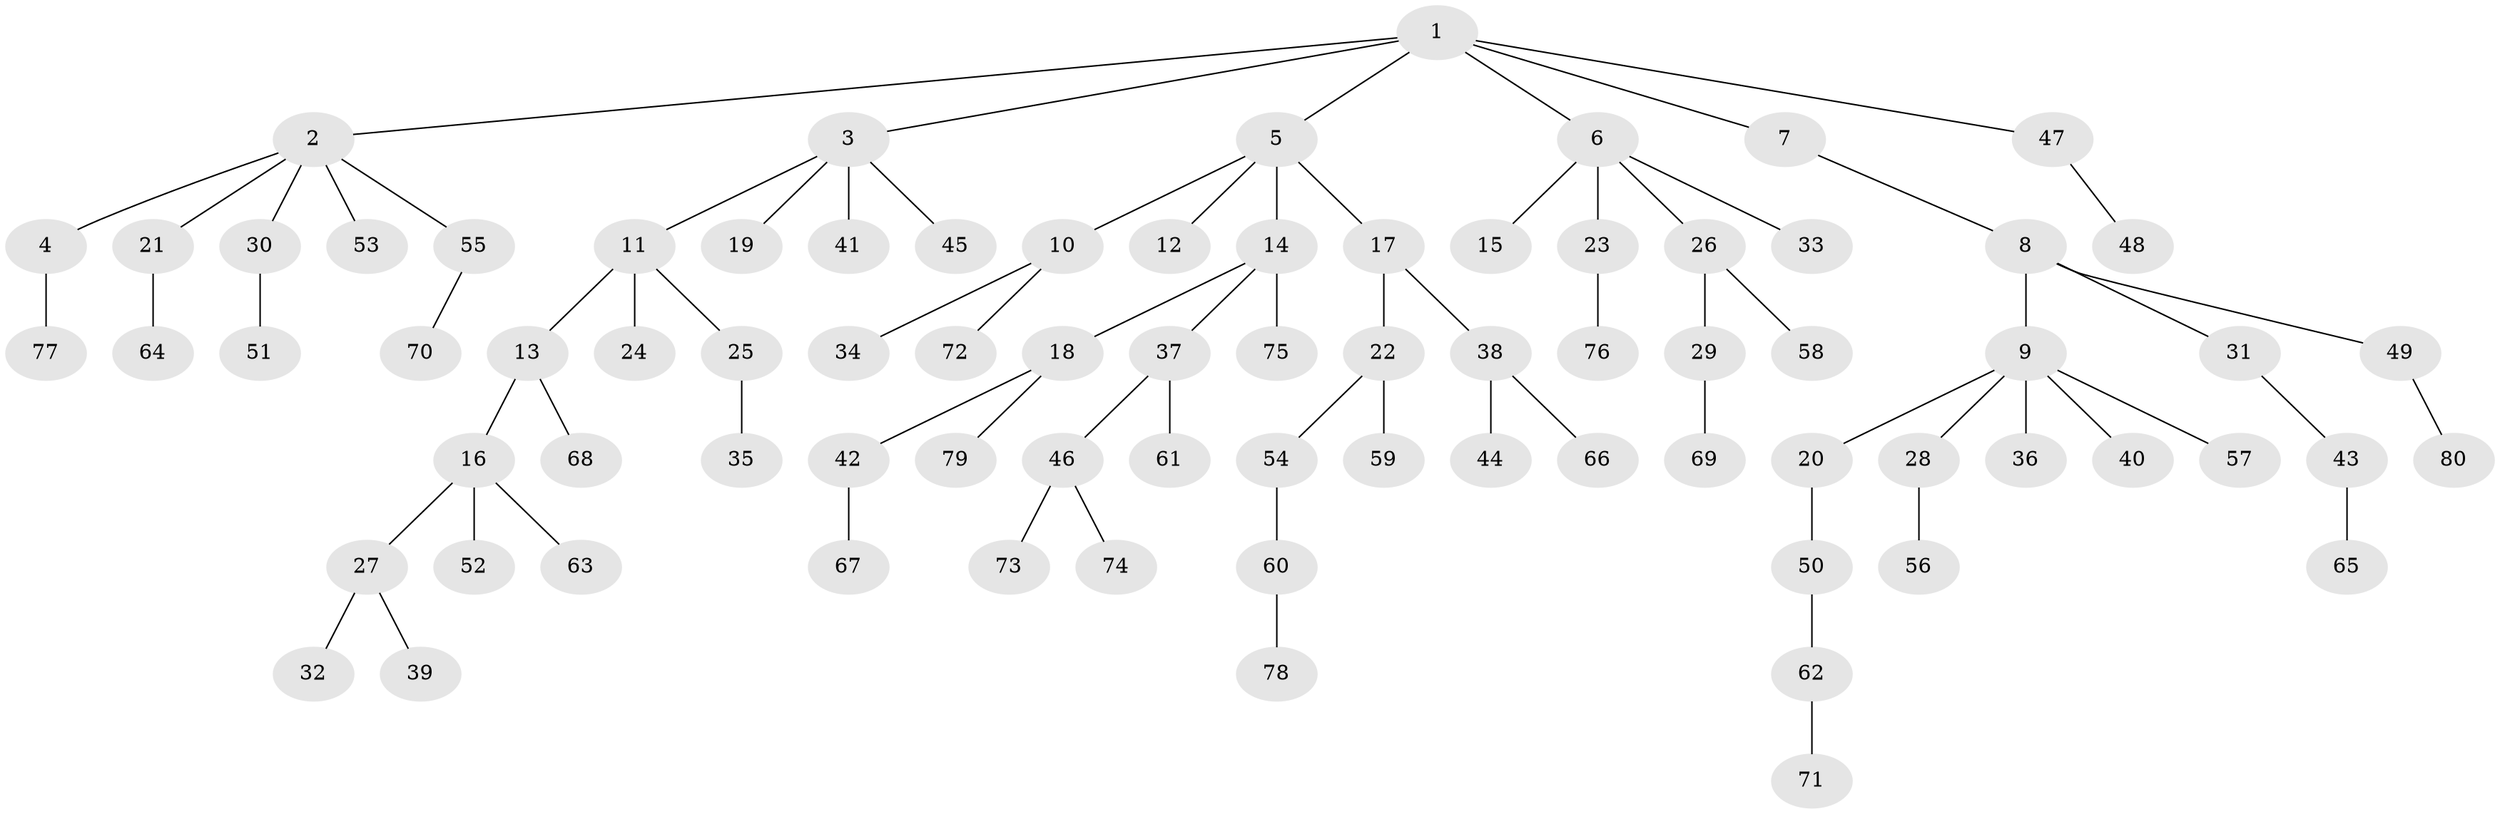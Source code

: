 // Generated by graph-tools (version 1.1) at 2025/11/02/27/25 16:11:28]
// undirected, 80 vertices, 79 edges
graph export_dot {
graph [start="1"]
  node [color=gray90,style=filled];
  1;
  2;
  3;
  4;
  5;
  6;
  7;
  8;
  9;
  10;
  11;
  12;
  13;
  14;
  15;
  16;
  17;
  18;
  19;
  20;
  21;
  22;
  23;
  24;
  25;
  26;
  27;
  28;
  29;
  30;
  31;
  32;
  33;
  34;
  35;
  36;
  37;
  38;
  39;
  40;
  41;
  42;
  43;
  44;
  45;
  46;
  47;
  48;
  49;
  50;
  51;
  52;
  53;
  54;
  55;
  56;
  57;
  58;
  59;
  60;
  61;
  62;
  63;
  64;
  65;
  66;
  67;
  68;
  69;
  70;
  71;
  72;
  73;
  74;
  75;
  76;
  77;
  78;
  79;
  80;
  1 -- 2;
  1 -- 3;
  1 -- 5;
  1 -- 6;
  1 -- 7;
  1 -- 47;
  2 -- 4;
  2 -- 21;
  2 -- 30;
  2 -- 53;
  2 -- 55;
  3 -- 11;
  3 -- 19;
  3 -- 41;
  3 -- 45;
  4 -- 77;
  5 -- 10;
  5 -- 12;
  5 -- 14;
  5 -- 17;
  6 -- 15;
  6 -- 23;
  6 -- 26;
  6 -- 33;
  7 -- 8;
  8 -- 9;
  8 -- 31;
  8 -- 49;
  9 -- 20;
  9 -- 28;
  9 -- 36;
  9 -- 40;
  9 -- 57;
  10 -- 34;
  10 -- 72;
  11 -- 13;
  11 -- 24;
  11 -- 25;
  13 -- 16;
  13 -- 68;
  14 -- 18;
  14 -- 37;
  14 -- 75;
  16 -- 27;
  16 -- 52;
  16 -- 63;
  17 -- 22;
  17 -- 38;
  18 -- 42;
  18 -- 79;
  20 -- 50;
  21 -- 64;
  22 -- 54;
  22 -- 59;
  23 -- 76;
  25 -- 35;
  26 -- 29;
  26 -- 58;
  27 -- 32;
  27 -- 39;
  28 -- 56;
  29 -- 69;
  30 -- 51;
  31 -- 43;
  37 -- 46;
  37 -- 61;
  38 -- 44;
  38 -- 66;
  42 -- 67;
  43 -- 65;
  46 -- 73;
  46 -- 74;
  47 -- 48;
  49 -- 80;
  50 -- 62;
  54 -- 60;
  55 -- 70;
  60 -- 78;
  62 -- 71;
}
